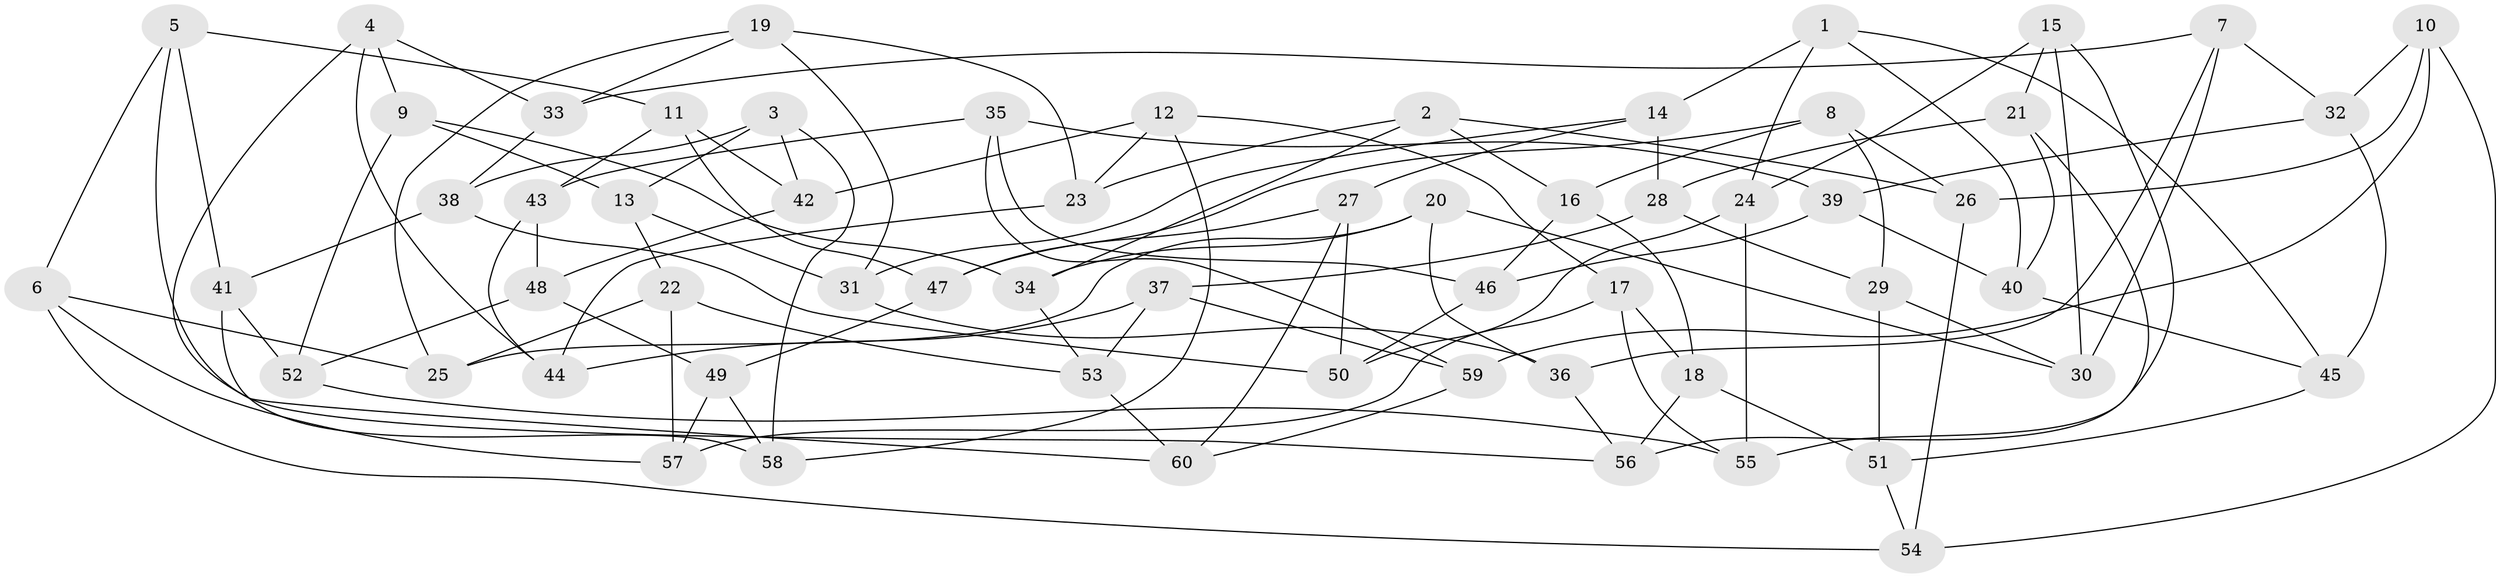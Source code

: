 // Generated by graph-tools (version 1.1) at 2025/26/03/09/25 03:26:57]
// undirected, 60 vertices, 120 edges
graph export_dot {
graph [start="1"]
  node [color=gray90,style=filled];
  1;
  2;
  3;
  4;
  5;
  6;
  7;
  8;
  9;
  10;
  11;
  12;
  13;
  14;
  15;
  16;
  17;
  18;
  19;
  20;
  21;
  22;
  23;
  24;
  25;
  26;
  27;
  28;
  29;
  30;
  31;
  32;
  33;
  34;
  35;
  36;
  37;
  38;
  39;
  40;
  41;
  42;
  43;
  44;
  45;
  46;
  47;
  48;
  49;
  50;
  51;
  52;
  53;
  54;
  55;
  56;
  57;
  58;
  59;
  60;
  1 -- 14;
  1 -- 40;
  1 -- 45;
  1 -- 24;
  2 -- 26;
  2 -- 16;
  2 -- 34;
  2 -- 23;
  3 -- 58;
  3 -- 42;
  3 -- 13;
  3 -- 38;
  4 -- 60;
  4 -- 33;
  4 -- 9;
  4 -- 44;
  5 -- 41;
  5 -- 11;
  5 -- 6;
  5 -- 56;
  6 -- 57;
  6 -- 25;
  6 -- 54;
  7 -- 36;
  7 -- 33;
  7 -- 30;
  7 -- 32;
  8 -- 47;
  8 -- 26;
  8 -- 16;
  8 -- 29;
  9 -- 13;
  9 -- 52;
  9 -- 34;
  10 -- 32;
  10 -- 26;
  10 -- 54;
  10 -- 59;
  11 -- 47;
  11 -- 42;
  11 -- 43;
  12 -- 17;
  12 -- 23;
  12 -- 58;
  12 -- 42;
  13 -- 31;
  13 -- 22;
  14 -- 31;
  14 -- 27;
  14 -- 28;
  15 -- 21;
  15 -- 56;
  15 -- 24;
  15 -- 30;
  16 -- 46;
  16 -- 18;
  17 -- 57;
  17 -- 55;
  17 -- 18;
  18 -- 56;
  18 -- 51;
  19 -- 33;
  19 -- 31;
  19 -- 25;
  19 -- 23;
  20 -- 34;
  20 -- 36;
  20 -- 25;
  20 -- 30;
  21 -- 40;
  21 -- 28;
  21 -- 55;
  22 -- 57;
  22 -- 53;
  22 -- 25;
  23 -- 44;
  24 -- 50;
  24 -- 55;
  26 -- 54;
  27 -- 47;
  27 -- 50;
  27 -- 60;
  28 -- 37;
  28 -- 29;
  29 -- 30;
  29 -- 51;
  31 -- 36;
  32 -- 39;
  32 -- 45;
  33 -- 38;
  34 -- 53;
  35 -- 43;
  35 -- 46;
  35 -- 39;
  35 -- 59;
  36 -- 56;
  37 -- 59;
  37 -- 44;
  37 -- 53;
  38 -- 50;
  38 -- 41;
  39 -- 40;
  39 -- 46;
  40 -- 45;
  41 -- 52;
  41 -- 58;
  42 -- 48;
  43 -- 44;
  43 -- 48;
  45 -- 51;
  46 -- 50;
  47 -- 49;
  48 -- 52;
  48 -- 49;
  49 -- 57;
  49 -- 58;
  51 -- 54;
  52 -- 55;
  53 -- 60;
  59 -- 60;
}
